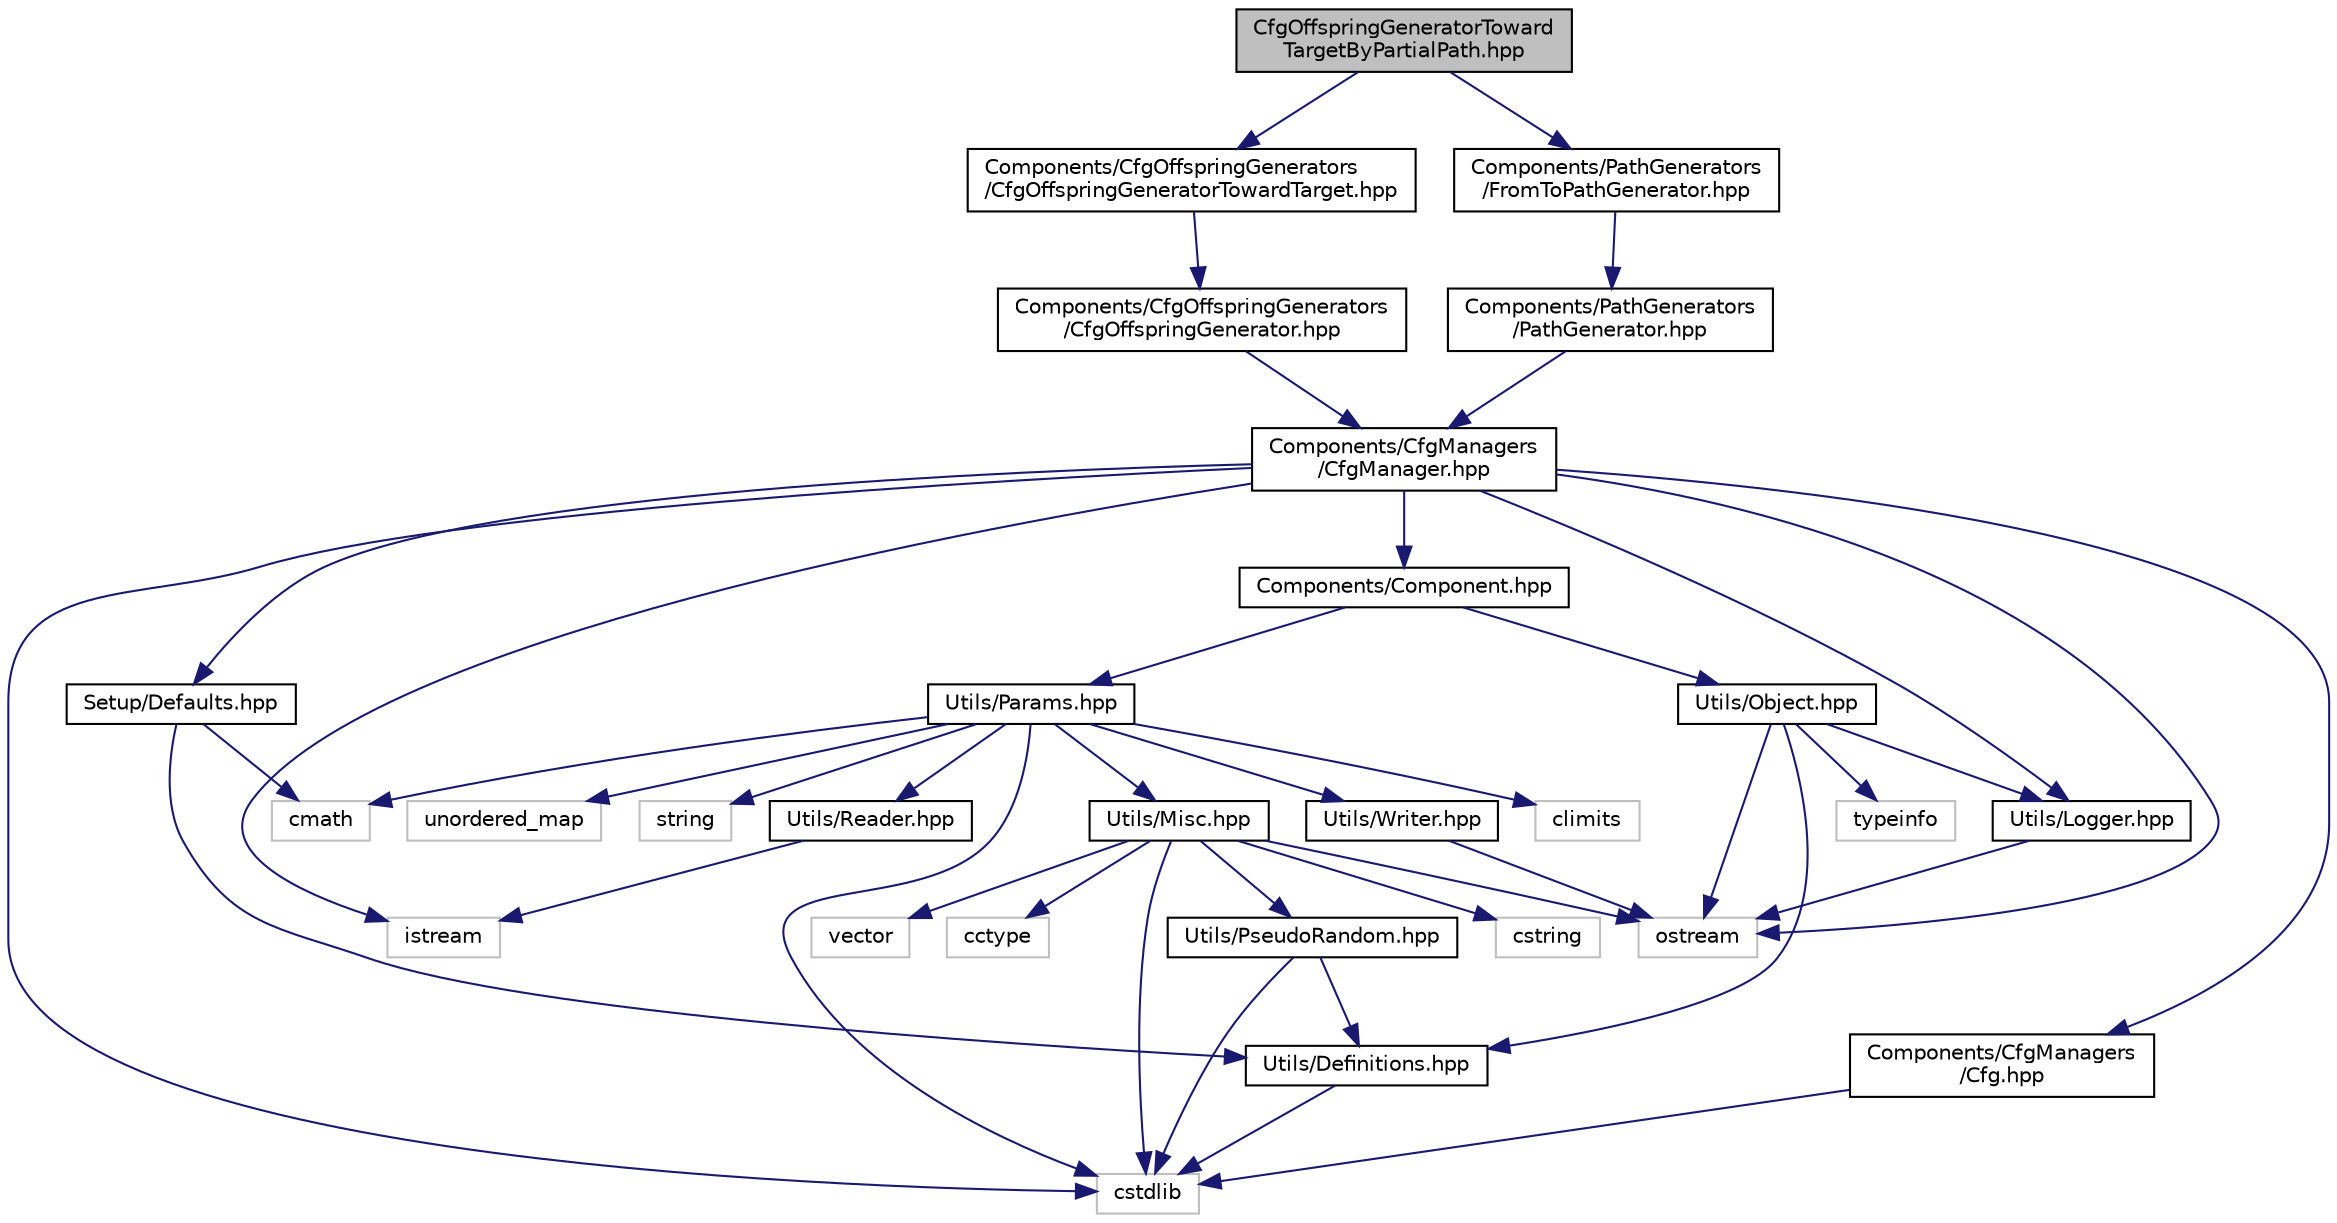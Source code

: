 digraph "CfgOffspringGeneratorTowardTargetByPartialPath.hpp"
{
  bgcolor="transparent";
  edge [fontname="Helvetica",fontsize="10",labelfontname="Helvetica",labelfontsize="10"];
  node [fontname="Helvetica",fontsize="10",shape=record];
  Node1 [label="CfgOffspringGeneratorToward\lTargetByPartialPath.hpp",height=0.2,width=0.4,color="black", fillcolor="grey75", style="filled", fontcolor="black"];
  Node1 -> Node2 [color="midnightblue",fontsize="10",style="solid",fontname="Helvetica"];
  Node2 [label="Components/CfgOffspringGenerators\l/CfgOffspringGeneratorTowardTarget.hpp",height=0.2,width=0.4,color="black",URL="$CfgOffspringGeneratorTowardTarget_8hpp.html"];
  Node2 -> Node3 [color="midnightblue",fontsize="10",style="solid",fontname="Helvetica"];
  Node3 [label="Components/CfgOffspringGenerators\l/CfgOffspringGenerator.hpp",height=0.2,width=0.4,color="black",URL="$CfgOffspringGenerator_8hpp.html"];
  Node3 -> Node4 [color="midnightblue",fontsize="10",style="solid",fontname="Helvetica"];
  Node4 [label="Components/CfgManagers\l/CfgManager.hpp",height=0.2,width=0.4,color="black",URL="$CfgManager_8hpp.html"];
  Node4 -> Node5 [color="midnightblue",fontsize="10",style="solid",fontname="Helvetica"];
  Node5 [label="Components/Component.hpp",height=0.2,width=0.4,color="black",URL="$Component_8hpp.html"];
  Node5 -> Node6 [color="midnightblue",fontsize="10",style="solid",fontname="Helvetica"];
  Node6 [label="Utils/Object.hpp",height=0.2,width=0.4,color="black",URL="$Object_8hpp.html"];
  Node6 -> Node7 [color="midnightblue",fontsize="10",style="solid",fontname="Helvetica"];
  Node7 [label="Utils/Definitions.hpp",height=0.2,width=0.4,color="black",URL="$Definitions_8hpp.html"];
  Node7 -> Node8 [color="midnightblue",fontsize="10",style="solid",fontname="Helvetica"];
  Node8 [label="cstdlib",height=0.2,width=0.4,color="grey75"];
  Node6 -> Node9 [color="midnightblue",fontsize="10",style="solid",fontname="Helvetica"];
  Node9 [label="Utils/Logger.hpp",height=0.2,width=0.4,color="black",URL="$Logger_8hpp.html"];
  Node9 -> Node10 [color="midnightblue",fontsize="10",style="solid",fontname="Helvetica"];
  Node10 [label="ostream",height=0.2,width=0.4,color="grey75"];
  Node6 -> Node11 [color="midnightblue",fontsize="10",style="solid",fontname="Helvetica"];
  Node11 [label="typeinfo",height=0.2,width=0.4,color="grey75"];
  Node6 -> Node10 [color="midnightblue",fontsize="10",style="solid",fontname="Helvetica"];
  Node5 -> Node12 [color="midnightblue",fontsize="10",style="solid",fontname="Helvetica"];
  Node12 [label="Utils/Params.hpp",height=0.2,width=0.4,color="black",URL="$Params_8hpp.html"];
  Node12 -> Node13 [color="midnightblue",fontsize="10",style="solid",fontname="Helvetica"];
  Node13 [label="Utils/Reader.hpp",height=0.2,width=0.4,color="black",URL="$Reader_8hpp.html"];
  Node13 -> Node14 [color="midnightblue",fontsize="10",style="solid",fontname="Helvetica"];
  Node14 [label="istream",height=0.2,width=0.4,color="grey75"];
  Node12 -> Node15 [color="midnightblue",fontsize="10",style="solid",fontname="Helvetica"];
  Node15 [label="Utils/Writer.hpp",height=0.2,width=0.4,color="black",URL="$Writer_8hpp.html"];
  Node15 -> Node10 [color="midnightblue",fontsize="10",style="solid",fontname="Helvetica"];
  Node12 -> Node16 [color="midnightblue",fontsize="10",style="solid",fontname="Helvetica"];
  Node16 [label="Utils/Misc.hpp",height=0.2,width=0.4,color="black",URL="$Misc_8hpp.html"];
  Node16 -> Node17 [color="midnightblue",fontsize="10",style="solid",fontname="Helvetica"];
  Node17 [label="Utils/PseudoRandom.hpp",height=0.2,width=0.4,color="black",URL="$PseudoRandom_8hpp.html"];
  Node17 -> Node7 [color="midnightblue",fontsize="10",style="solid",fontname="Helvetica"];
  Node17 -> Node8 [color="midnightblue",fontsize="10",style="solid",fontname="Helvetica"];
  Node16 -> Node18 [color="midnightblue",fontsize="10",style="solid",fontname="Helvetica"];
  Node18 [label="vector",height=0.2,width=0.4,color="grey75"];
  Node16 -> Node19 [color="midnightblue",fontsize="10",style="solid",fontname="Helvetica"];
  Node19 [label="cctype",height=0.2,width=0.4,color="grey75"];
  Node16 -> Node8 [color="midnightblue",fontsize="10",style="solid",fontname="Helvetica"];
  Node16 -> Node20 [color="midnightblue",fontsize="10",style="solid",fontname="Helvetica"];
  Node20 [label="cstring",height=0.2,width=0.4,color="grey75"];
  Node16 -> Node10 [color="midnightblue",fontsize="10",style="solid",fontname="Helvetica"];
  Node12 -> Node8 [color="midnightblue",fontsize="10",style="solid",fontname="Helvetica"];
  Node12 -> Node21 [color="midnightblue",fontsize="10",style="solid",fontname="Helvetica"];
  Node21 [label="string",height=0.2,width=0.4,color="grey75"];
  Node12 -> Node22 [color="midnightblue",fontsize="10",style="solid",fontname="Helvetica"];
  Node22 [label="climits",height=0.2,width=0.4,color="grey75"];
  Node12 -> Node23 [color="midnightblue",fontsize="10",style="solid",fontname="Helvetica"];
  Node23 [label="cmath",height=0.2,width=0.4,color="grey75"];
  Node12 -> Node24 [color="midnightblue",fontsize="10",style="solid",fontname="Helvetica"];
  Node24 [label="unordered_map",height=0.2,width=0.4,color="grey75"];
  Node4 -> Node25 [color="midnightblue",fontsize="10",style="solid",fontname="Helvetica"];
  Node25 [label="Components/CfgManagers\l/Cfg.hpp",height=0.2,width=0.4,color="black",URL="$Cfg_8hpp.html"];
  Node25 -> Node8 [color="midnightblue",fontsize="10",style="solid",fontname="Helvetica"];
  Node4 -> Node9 [color="midnightblue",fontsize="10",style="solid",fontname="Helvetica"];
  Node4 -> Node26 [color="midnightblue",fontsize="10",style="solid",fontname="Helvetica"];
  Node26 [label="Setup/Defaults.hpp",height=0.2,width=0.4,color="black",URL="$Defaults_8hpp.html"];
  Node26 -> Node7 [color="midnightblue",fontsize="10",style="solid",fontname="Helvetica"];
  Node26 -> Node23 [color="midnightblue",fontsize="10",style="solid",fontname="Helvetica"];
  Node4 -> Node8 [color="midnightblue",fontsize="10",style="solid",fontname="Helvetica"];
  Node4 -> Node10 [color="midnightblue",fontsize="10",style="solid",fontname="Helvetica"];
  Node4 -> Node14 [color="midnightblue",fontsize="10",style="solid",fontname="Helvetica"];
  Node1 -> Node27 [color="midnightblue",fontsize="10",style="solid",fontname="Helvetica"];
  Node27 [label="Components/PathGenerators\l/FromToPathGenerator.hpp",height=0.2,width=0.4,color="black",URL="$FromToPathGenerator_8hpp.html"];
  Node27 -> Node28 [color="midnightblue",fontsize="10",style="solid",fontname="Helvetica"];
  Node28 [label="Components/PathGenerators\l/PathGenerator.hpp",height=0.2,width=0.4,color="black",URL="$PathGenerator_8hpp.html"];
  Node28 -> Node4 [color="midnightblue",fontsize="10",style="solid",fontname="Helvetica"];
}
